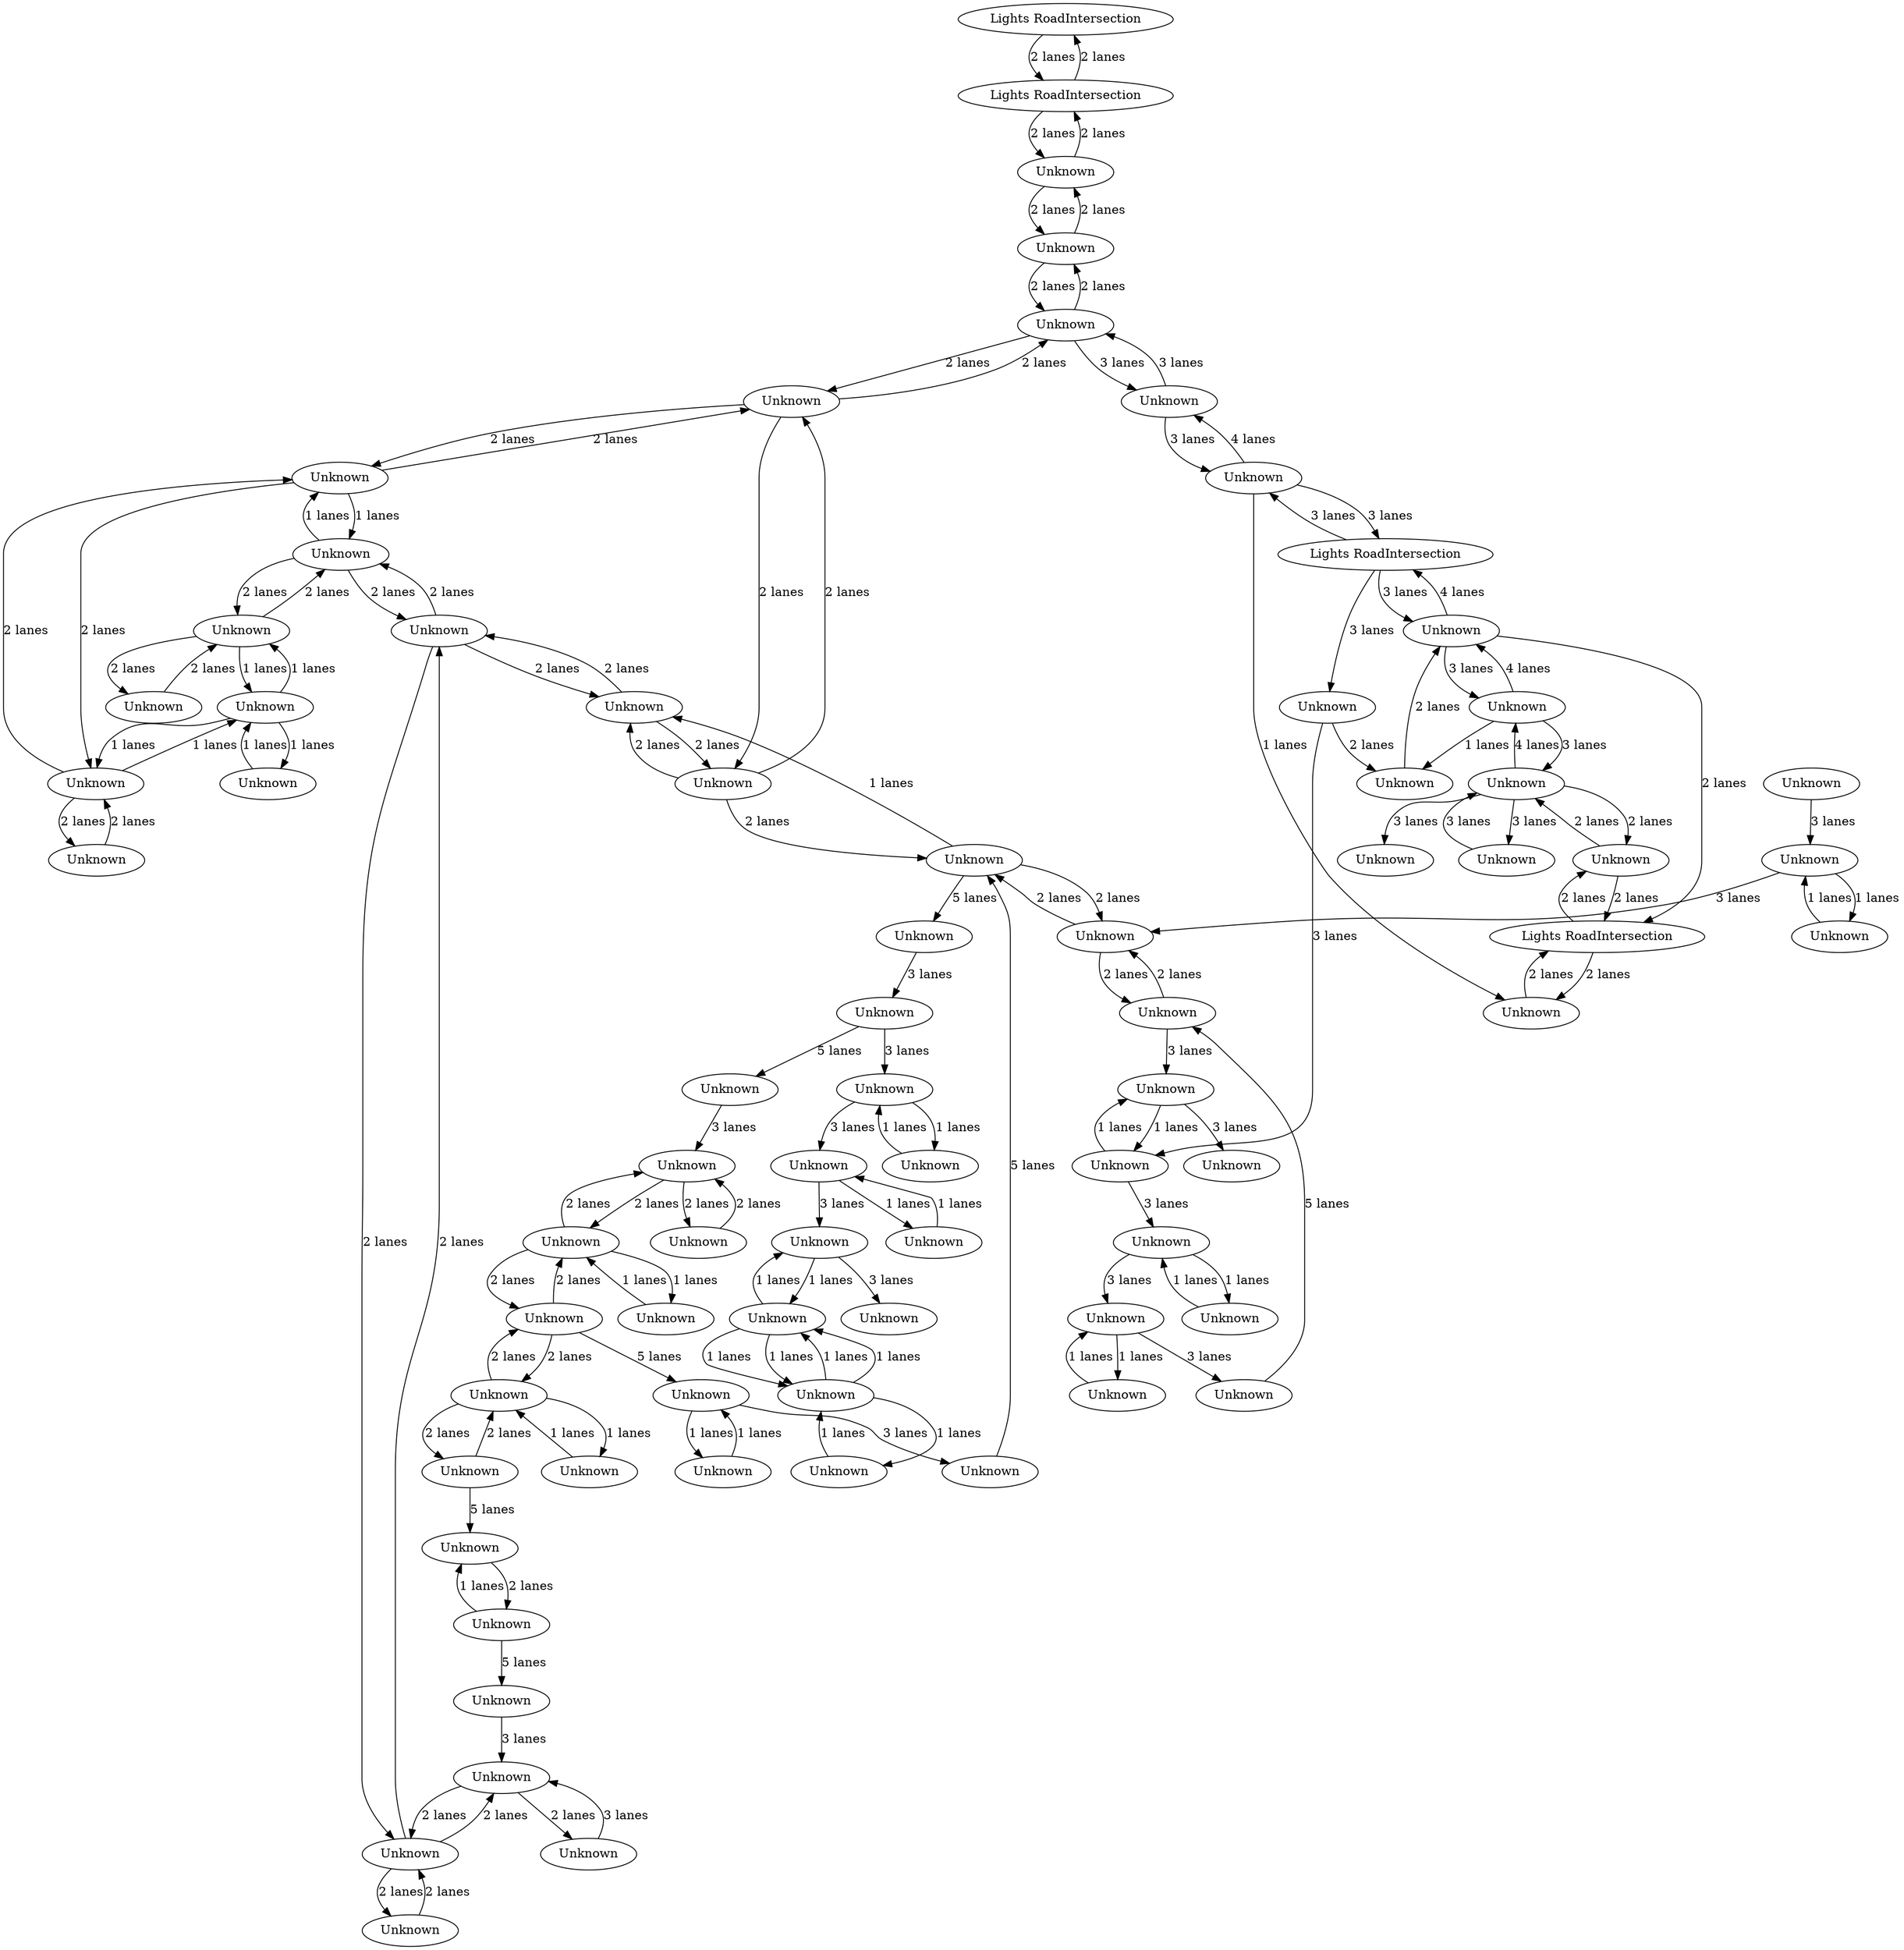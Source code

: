 digraph {
    0 [ label = "Lights RoadIntersection" ]
    1 [ label = "Unknown" ]
    2 [ label = "Unknown" ]
    3 [ label = "Unknown" ]
    4 [ label = "Unknown" ]
    5 [ label = "Unknown" ]
    6 [ label = "Unknown" ]
    7 [ label = "Unknown" ]
    8 [ label = "Unknown" ]
    9 [ label = "Unknown" ]
    10 [ label = "Lights RoadIntersection" ]
    11 [ label = "Unknown" ]
    12 [ label = "Unknown" ]
    13 [ label = "Unknown" ]
    14 [ label = "Unknown" ]
    15 [ label = "Lights RoadIntersection" ]
    16 [ label = "Unknown" ]
    17 [ label = "Unknown" ]
    18 [ label = "Unknown" ]
    19 [ label = "Unknown" ]
    20 [ label = "Unknown" ]
    21 [ label = "Unknown" ]
    22 [ label = "Unknown" ]
    23 [ label = "Unknown" ]
    24 [ label = "Unknown" ]
    25 [ label = "Unknown" ]
    26 [ label = "Unknown" ]
    27 [ label = "Unknown" ]
    28 [ label = "Unknown" ]
    29 [ label = "Unknown" ]
    30 [ label = "Unknown" ]
    31 [ label = "Unknown" ]
    32 [ label = "Unknown" ]
    33 [ label = "Unknown" ]
    34 [ label = "Unknown" ]
    35 [ label = "Unknown" ]
    36 [ label = "Unknown" ]
    37 [ label = "Unknown" ]
    38 [ label = "Unknown" ]
    39 [ label = "Unknown" ]
    40 [ label = "Unknown" ]
    41 [ label = "Unknown" ]
    42 [ label = "Unknown" ]
    43 [ label = "Unknown" ]
    44 [ label = "Unknown" ]
    45 [ label = "Unknown" ]
    46 [ label = "Unknown" ]
    47 [ label = "Unknown" ]
    48 [ label = "Unknown" ]
    49 [ label = "Unknown" ]
    50 [ label = "Unknown" ]
    51 [ label = "Unknown" ]
    52 [ label = "Unknown" ]
    53 [ label = "Unknown" ]
    54 [ label = "Unknown" ]
    55 [ label = "Unknown" ]
    56 [ label = "Unknown" ]
    57 [ label = "Unknown" ]
    58 [ label = "Unknown" ]
    59 [ label = "Unknown" ]
    60 [ label = "Unknown" ]
    61 [ label = "Unknown" ]
    62 [ label = "Unknown" ]
    63 [ label = "Unknown" ]
    64 [ label = "Unknown" ]
    65 [ label = "Unknown" ]
    66 [ label = "Unknown" ]
    67 [ label = "Unknown" ]
    68 [ label = "Unknown" ]
    69 [ label = "Lights RoadIntersection" ]
    70 [ label = "Unknown" ]
    71 [ label = "Unknown" ]
    72 [ label = "Unknown" ]
    73 [ label = "Unknown" ]
    8 -> 5 [ label = "2 lanes" ]
    1 -> 35 [ label = "2 lanes" ]
    35 -> 1 [ label = "2 lanes" ]
    35 -> 8 [ label = "2 lanes" ]
    8 -> 35 [ label = "2 lanes" ]
    6 -> 38 [ label = "5 lanes" ]
    11 -> 40 [ label = "5 lanes" ]
    27 -> 12 [ label = "2 lanes" ]
    12 -> 27 [ label = "2 lanes" ]
    2 -> 24 [ label = "2 lanes" ]
    24 -> 2 [ label = "2 lanes" ]
    24 -> 59 [ label = "2 lanes" ]
    59 -> 24 [ label = "2 lanes" ]
    3 -> 18 [ label = "3 lanes" ]
    18 -> 19 [ label = "3 lanes" ]
    49 -> 44 [ label = "3 lanes" ]
    16 -> 17 [ label = "1 lanes" ]
    10 -> 16 [ label = "3 lanes" ]
    16 -> 10 [ label = "3 lanes" ]
    5 -> 4 [ label = "2 lanes" ]
    4 -> 5 [ label = "2 lanes" ]
    21 -> 63 [ label = "2 lanes" ]
    63 -> 21 [ label = "2 lanes" ]
    26 -> 21 [ label = "2 lanes" ]
    21 -> 26 [ label = "2 lanes" ]
    63 -> 6 [ label = "2 lanes" ]
    6 -> 63 [ label = "2 lanes" ]
    18 -> 9 [ label = "1 lanes" ]
    9 -> 18 [ label = "1 lanes" ]
    22 -> 23 [ label = "1 lanes" ]
    23 -> 22 [ label = "1 lanes" ]
    58 -> 24 [ label = "1 lanes" ]
    24 -> 58 [ label = "1 lanes" ]
    55 -> 25 [ label = "1 lanes" ]
    25 -> 55 [ label = "1 lanes" ]
    5 -> 46 [ label = "5 lanes" ]
    10 -> 32 [ label = "3 lanes" ]
    34 -> 10 [ label = "4 lanes" ]
    10 -> 34 [ label = "3 lanes" ]
    43 -> 34 [ label = "4 lanes" ]
    34 -> 43 [ label = "3 lanes" ]
    49 -> 43 [ label = "4 lanes" ]
    43 -> 49 [ label = "3 lanes" ]
    69 -> 0 [ label = "2 lanes" ]
    0 -> 69 [ label = "2 lanes" ]
    28 -> 29 [ label = "1 lanes" ]
    29 -> 28 [ label = "1 lanes" ]
    49 -> 14 [ label = "2 lanes" ]
    14 -> 49 [ label = "2 lanes" ]
    30 -> 31 [ label = "1 lanes" ]
    31 -> 30 [ label = "1 lanes" ]
    32 -> 33 [ label = "2 lanes" ]
    20 -> 29 [ label = "3 lanes" ]
    29 -> 4 [ label = "3 lanes" ]
    54 -> 36 [ label = "1 lanes" ]
    37 -> 36 [ label = "5 lanes" ]
    38 -> 41 [ label = "3 lanes" ]
    40 -> 21 [ label = "3 lanes" ]
    41 -> 5 [ label = "5 lanes" ]
    42 -> 60 [ label = "2 lanes" ]
    60 -> 42 [ label = "2 lanes" ]
    43 -> 33 [ label = "1 lanes" ]
    34 -> 15 [ label = "2 lanes" ]
    33 -> 34 [ label = "2 lanes" ]
    4 -> 3 [ label = "2 lanes" ]
    3 -> 4 [ label = "2 lanes" ]
    45 -> 3 [ label = "5 lanes" ]
    11 -> 30 [ label = "3 lanes" ]
    30 -> 52 [ label = "3 lanes" ]
    46 -> 11 [ label = "3 lanes" ]
    52 -> 65 [ label = "3 lanes" ]
    65 -> 39 [ label = "3 lanes" ]
    5 -> 47 [ label = "1 lanes" ]
    8 -> 47 [ label = "2 lanes" ]
    47 -> 8 [ label = "2 lanes" ]
    2 -> 27 [ label = "2 lanes" ]
    27 -> 2 [ label = "2 lanes" ]
    27 -> 7 [ label = "2 lanes" ]
    7 -> 27 [ label = "2 lanes" ]
    47 -> 2 [ label = "2 lanes" ]
    2 -> 47 [ label = "2 lanes" ]
    48 -> 49 [ label = "3 lanes" ]
    49 -> 48 [ label = "3 lanes" ]
    50 -> 51 [ label = "1 lanes" ]
    51 -> 50 [ label = "1 lanes" ]
    59 -> 13 [ label = "2 lanes" ]
    13 -> 59 [ label = "2 lanes" ]
    58 -> 35 [ label = "2 lanes" ]
    35 -> 58 [ label = "2 lanes" ]
    14 -> 15 [ label = "2 lanes" ]
    15 -> 14 [ label = "2 lanes" ]
    15 -> 17 [ label = "2 lanes" ]
    17 -> 15 [ label = "2 lanes" ]
    16 -> 73 [ label = "4 lanes" ]
    73 -> 16 [ label = "3 lanes" ]
    9 -> 25 [ label = "3 lanes" ]
    25 -> 50 [ label = "3 lanes" ]
    32 -> 9 [ label = "3 lanes" ]
    50 -> 45 [ label = "3 lanes" ]
    52 -> 53 [ label = "1 lanes" ]
    53 -> 52 [ label = "1 lanes" ]
    36 -> 54 [ label = "2 lanes" ]
    56 -> 7 [ label = "3 lanes" ]
    6 -> 61 [ label = "2 lanes" ]
    61 -> 6 [ label = "2 lanes" ]
    61 -> 37 [ label = "2 lanes" ]
    37 -> 61 [ label = "2 lanes" ]
    60 -> 58 [ label = "2 lanes" ]
    58 -> 60 [ label = "2 lanes" ]
    38 -> 57 [ label = "1 lanes" ]
    57 -> 38 [ label = "1 lanes" ]
    23 -> 60 [ label = "1 lanes" ]
    60 -> 23 [ label = "1 lanes" ]
    59 -> 23 [ label = "1 lanes" ]
    23 -> 59 [ label = "1 lanes" ]
    61 -> 62 [ label = "1 lanes" ]
    62 -> 61 [ label = "1 lanes" ]
    64 -> 63 [ label = "1 lanes" ]
    63 -> 64 [ label = "1 lanes" ]
    67 -> 65 [ label = "1 lanes" ]
    65 -> 67 [ label = "1 lanes" ]
    67 -> 66 [ label = "1 lanes" ]
    66 -> 67 [ label = "1 lanes" ]
    66 -> 68 [ label = "1 lanes" ]
    68 -> 66 [ label = "1 lanes" ]
    67 -> 66 [ label = "1 lanes" ]
    66 -> 67 [ label = "1 lanes" ]
    70 -> 69 [ label = "2 lanes" ]
    69 -> 70 [ label = "2 lanes" ]
    1 -> 71 [ label = "2 lanes" ]
    71 -> 1 [ label = "2 lanes" ]
    54 -> 56 [ label = "5 lanes" ]
    7 -> 72 [ label = "2 lanes" ]
    72 -> 7 [ label = "3 lanes" ]
    71 -> 70 [ label = "2 lanes" ]
    70 -> 71 [ label = "2 lanes" ]
    73 -> 1 [ label = "3 lanes" ]
    1 -> 73 [ label = "3 lanes" ]
}
